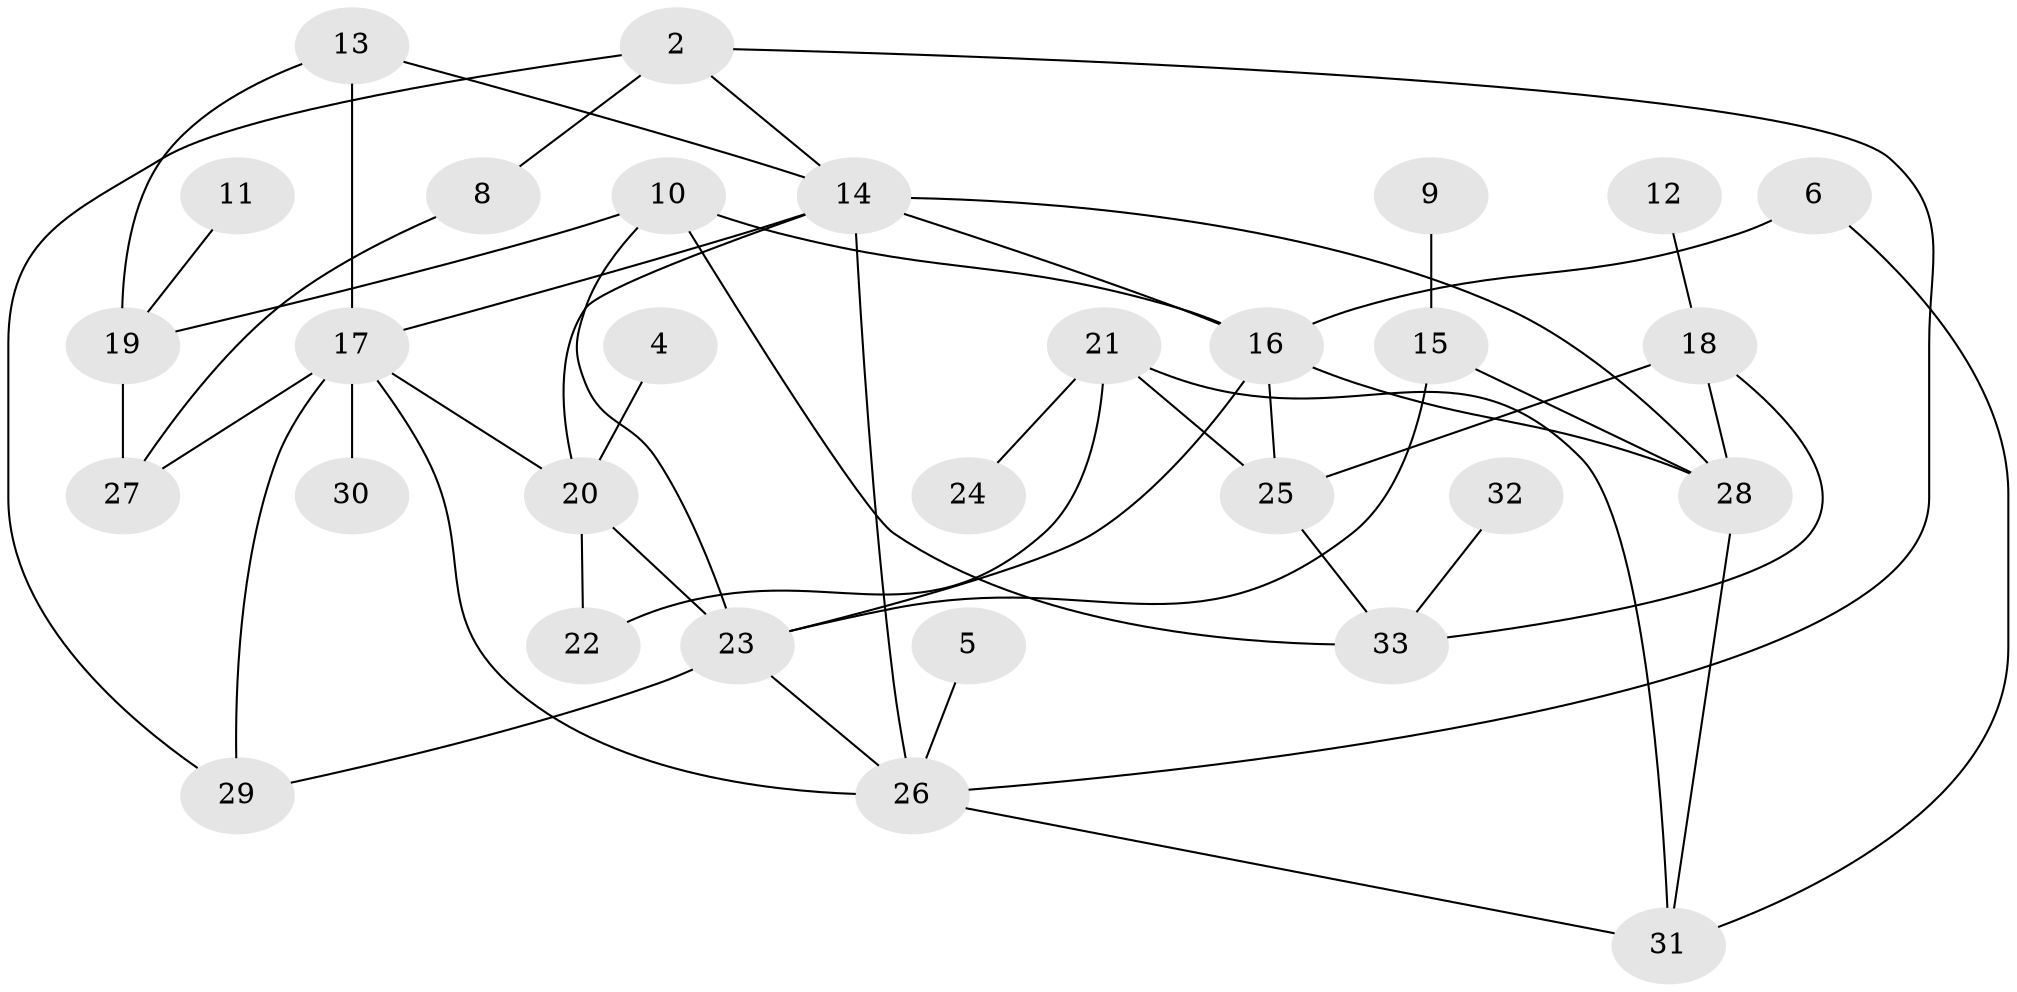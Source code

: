 // original degree distribution, {7: 0.030303030303030304, 4: 0.25757575757575757, 0: 0.045454545454545456, 3: 0.21212121212121213, 1: 0.21212121212121213, 2: 0.21212121212121213, 6: 0.030303030303030304}
// Generated by graph-tools (version 1.1) at 2025/00/03/09/25 03:00:46]
// undirected, 30 vertices, 50 edges
graph export_dot {
graph [start="1"]
  node [color=gray90,style=filled];
  2;
  4;
  5;
  6;
  8;
  9;
  10;
  11;
  12;
  13;
  14;
  15;
  16;
  17;
  18;
  19;
  20;
  21;
  22;
  23;
  24;
  25;
  26;
  27;
  28;
  29;
  30;
  31;
  32;
  33;
  2 -- 8 [weight=1.0];
  2 -- 14 [weight=1.0];
  2 -- 26 [weight=1.0];
  2 -- 29 [weight=1.0];
  4 -- 20 [weight=1.0];
  5 -- 26 [weight=1.0];
  6 -- 16 [weight=1.0];
  6 -- 31 [weight=1.0];
  8 -- 27 [weight=1.0];
  9 -- 15 [weight=1.0];
  10 -- 16 [weight=1.0];
  10 -- 19 [weight=1.0];
  10 -- 23 [weight=1.0];
  10 -- 33 [weight=1.0];
  11 -- 19 [weight=1.0];
  12 -- 18 [weight=1.0];
  13 -- 14 [weight=1.0];
  13 -- 17 [weight=1.0];
  13 -- 19 [weight=1.0];
  14 -- 16 [weight=2.0];
  14 -- 17 [weight=1.0];
  14 -- 20 [weight=1.0];
  14 -- 26 [weight=1.0];
  14 -- 28 [weight=2.0];
  15 -- 23 [weight=1.0];
  15 -- 28 [weight=1.0];
  16 -- 23 [weight=1.0];
  16 -- 25 [weight=2.0];
  16 -- 28 [weight=1.0];
  17 -- 20 [weight=1.0];
  17 -- 26 [weight=1.0];
  17 -- 27 [weight=2.0];
  17 -- 29 [weight=1.0];
  17 -- 30 [weight=1.0];
  18 -- 25 [weight=1.0];
  18 -- 28 [weight=1.0];
  18 -- 33 [weight=1.0];
  19 -- 27 [weight=1.0];
  20 -- 22 [weight=1.0];
  20 -- 23 [weight=1.0];
  21 -- 22 [weight=1.0];
  21 -- 24 [weight=1.0];
  21 -- 25 [weight=1.0];
  21 -- 31 [weight=1.0];
  23 -- 26 [weight=1.0];
  23 -- 29 [weight=1.0];
  25 -- 33 [weight=1.0];
  26 -- 31 [weight=1.0];
  28 -- 31 [weight=1.0];
  32 -- 33 [weight=1.0];
}
